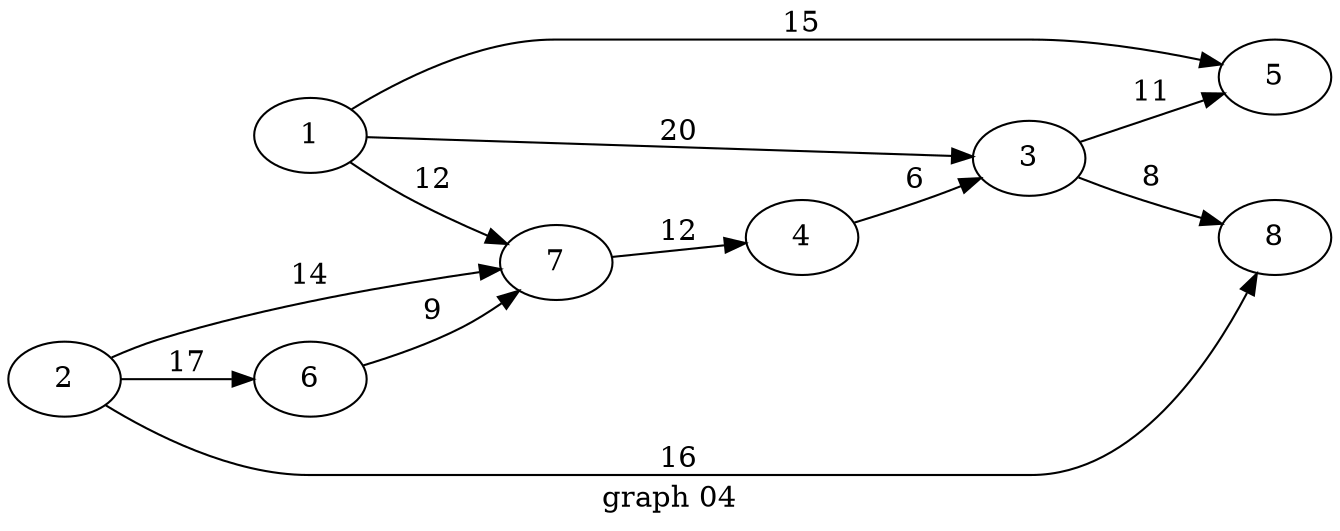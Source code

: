 digraph g{

rankdir = LR

2 -> 6 [label = " 17 "];
2 -> 7 [label = " 14 "];
3 -> 5 [label = " 11 "];
4 -> 3 [label = " 6 "];
6 -> 7 [label = " 9 "];
7 -> 4 [label = " 12 "];
1 -> 7 [label = " 12 "];
1 -> 5 [label = " 15 "];
1 -> 3 [label = " 20 "];
2 -> 8 [label = " 16 "];
3 -> 8 [label = " 8 "];

label = "graph 04"
}